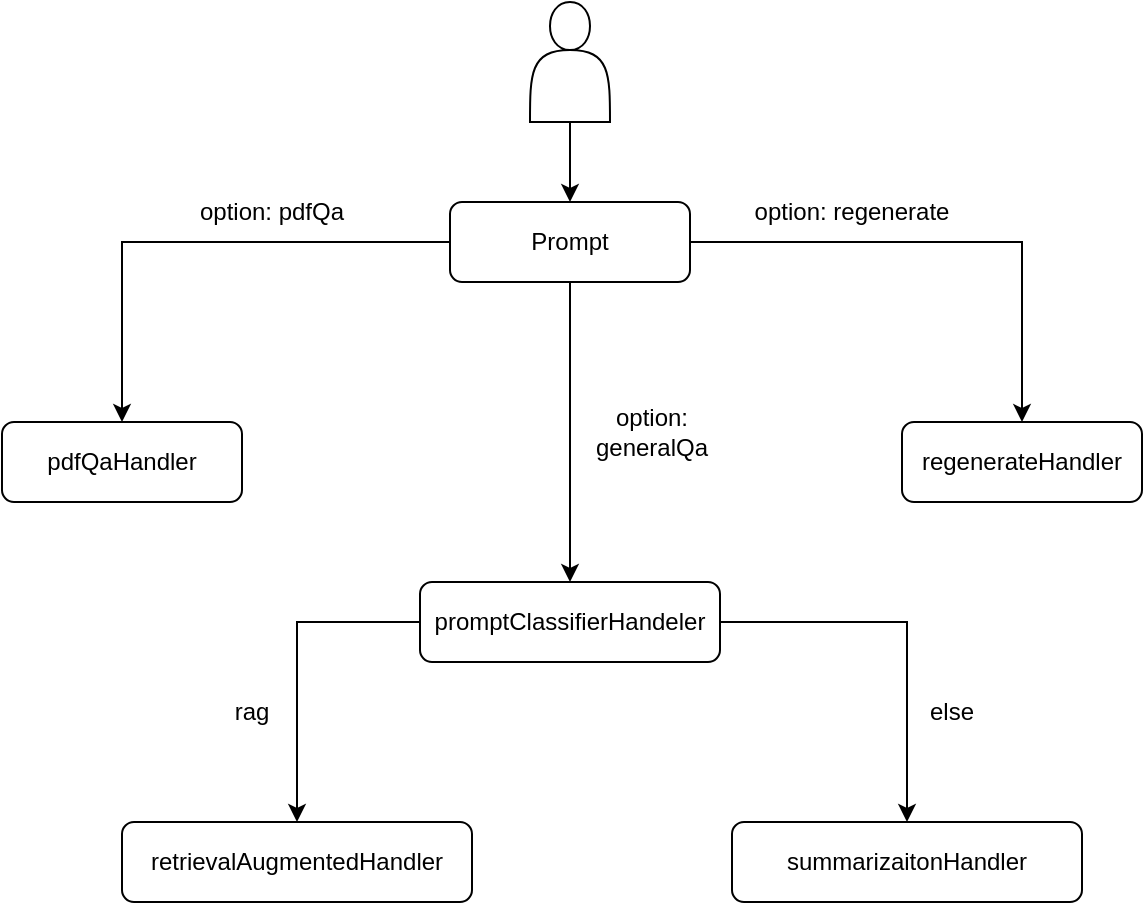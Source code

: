 <mxfile version="22.1.2" type="device">
  <diagram name="Page-1" id="hJvC4-vO4WEwfhg_EJ4K">
    <mxGraphModel dx="1306" dy="835" grid="1" gridSize="10" guides="1" tooltips="1" connect="1" arrows="1" fold="1" page="1" pageScale="1" pageWidth="827" pageHeight="1169" math="0" shadow="0">
      <root>
        <mxCell id="0" />
        <mxCell id="1" parent="0" />
        <mxCell id="z1wIyUYjQScl-t-iSiG6-20" value="" style="edgeStyle=orthogonalEdgeStyle;rounded=0;orthogonalLoop=1;jettySize=auto;html=1;" edge="1" parent="1" source="z1wIyUYjQScl-t-iSiG6-8" target="z1wIyUYjQScl-t-iSiG6-18">
          <mxGeometry relative="1" as="geometry" />
        </mxCell>
        <mxCell id="z1wIyUYjQScl-t-iSiG6-8" value="" style="shape=actor;whiteSpace=wrap;html=1;" vertex="1" parent="1">
          <mxGeometry x="394" y="120" width="40" height="60" as="geometry" />
        </mxCell>
        <mxCell id="z1wIyUYjQScl-t-iSiG6-25" style="edgeStyle=orthogonalEdgeStyle;rounded=0;orthogonalLoop=1;jettySize=auto;html=1;entryX=0.5;entryY=0;entryDx=0;entryDy=0;" edge="1" parent="1" source="z1wIyUYjQScl-t-iSiG6-18" target="z1wIyUYjQScl-t-iSiG6-23">
          <mxGeometry relative="1" as="geometry" />
        </mxCell>
        <mxCell id="z1wIyUYjQScl-t-iSiG6-26" style="edgeStyle=orthogonalEdgeStyle;rounded=0;orthogonalLoop=1;jettySize=auto;html=1;exitX=1;exitY=0.5;exitDx=0;exitDy=0;entryX=0.5;entryY=0;entryDx=0;entryDy=0;" edge="1" parent="1" source="z1wIyUYjQScl-t-iSiG6-18" target="z1wIyUYjQScl-t-iSiG6-24">
          <mxGeometry relative="1" as="geometry" />
        </mxCell>
        <mxCell id="z1wIyUYjQScl-t-iSiG6-28" style="edgeStyle=orthogonalEdgeStyle;rounded=0;orthogonalLoop=1;jettySize=auto;html=1;exitX=0.5;exitY=1;exitDx=0;exitDy=0;entryX=0.5;entryY=0;entryDx=0;entryDy=0;" edge="1" parent="1" source="z1wIyUYjQScl-t-iSiG6-18" target="z1wIyUYjQScl-t-iSiG6-21">
          <mxGeometry relative="1" as="geometry" />
        </mxCell>
        <mxCell id="z1wIyUYjQScl-t-iSiG6-18" value="Prompt" style="rounded=1;whiteSpace=wrap;html=1;" vertex="1" parent="1">
          <mxGeometry x="354" y="220" width="120" height="40" as="geometry" />
        </mxCell>
        <mxCell id="z1wIyUYjQScl-t-iSiG6-35" style="edgeStyle=orthogonalEdgeStyle;rounded=0;orthogonalLoop=1;jettySize=auto;html=1;exitX=0;exitY=0.5;exitDx=0;exitDy=0;entryX=0.5;entryY=0;entryDx=0;entryDy=0;" edge="1" parent="1" source="z1wIyUYjQScl-t-iSiG6-21" target="z1wIyUYjQScl-t-iSiG6-34">
          <mxGeometry relative="1" as="geometry" />
        </mxCell>
        <mxCell id="z1wIyUYjQScl-t-iSiG6-36" style="edgeStyle=orthogonalEdgeStyle;rounded=0;orthogonalLoop=1;jettySize=auto;html=1;exitX=1;exitY=0.5;exitDx=0;exitDy=0;entryX=0.5;entryY=0;entryDx=0;entryDy=0;" edge="1" parent="1" source="z1wIyUYjQScl-t-iSiG6-21" target="z1wIyUYjQScl-t-iSiG6-33">
          <mxGeometry relative="1" as="geometry" />
        </mxCell>
        <mxCell id="z1wIyUYjQScl-t-iSiG6-21" value="promptClassifierHandeler" style="rounded=1;whiteSpace=wrap;html=1;" vertex="1" parent="1">
          <mxGeometry x="339" y="410" width="150" height="40" as="geometry" />
        </mxCell>
        <mxCell id="z1wIyUYjQScl-t-iSiG6-23" value="pdfQaHandler" style="rounded=1;whiteSpace=wrap;html=1;" vertex="1" parent="1">
          <mxGeometry x="130" y="330" width="120" height="40" as="geometry" />
        </mxCell>
        <mxCell id="z1wIyUYjQScl-t-iSiG6-24" value="regenerateHandler" style="rounded=1;whiteSpace=wrap;html=1;" vertex="1" parent="1">
          <mxGeometry x="580" y="330" width="120" height="40" as="geometry" />
        </mxCell>
        <mxCell id="z1wIyUYjQScl-t-iSiG6-29" value="option: pdfQa" style="text;html=1;strokeColor=none;fillColor=none;align=center;verticalAlign=middle;whiteSpace=wrap;rounded=0;" vertex="1" parent="1">
          <mxGeometry x="220" y="210" width="90" height="30" as="geometry" />
        </mxCell>
        <mxCell id="z1wIyUYjQScl-t-iSiG6-30" value="option: regenerate" style="text;html=1;strokeColor=none;fillColor=none;align=center;verticalAlign=middle;whiteSpace=wrap;rounded=0;" vertex="1" parent="1">
          <mxGeometry x="500" y="210" width="110" height="30" as="geometry" />
        </mxCell>
        <mxCell id="z1wIyUYjQScl-t-iSiG6-31" value="option: generalQa" style="text;html=1;strokeColor=none;fillColor=none;align=center;verticalAlign=middle;whiteSpace=wrap;rounded=0;" vertex="1" parent="1">
          <mxGeometry x="410" y="320" width="90" height="30" as="geometry" />
        </mxCell>
        <mxCell id="z1wIyUYjQScl-t-iSiG6-33" value="summarizaitonHandler" style="rounded=1;whiteSpace=wrap;html=1;" vertex="1" parent="1">
          <mxGeometry x="495" y="530" width="175" height="40" as="geometry" />
        </mxCell>
        <mxCell id="z1wIyUYjQScl-t-iSiG6-34" value="retrievalAugmentedHandler" style="rounded=1;whiteSpace=wrap;html=1;" vertex="1" parent="1">
          <mxGeometry x="190" y="530" width="175" height="40" as="geometry" />
        </mxCell>
        <mxCell id="z1wIyUYjQScl-t-iSiG6-37" value="rag" style="text;html=1;strokeColor=none;fillColor=none;align=center;verticalAlign=middle;whiteSpace=wrap;rounded=0;" vertex="1" parent="1">
          <mxGeometry x="210" y="460" width="90" height="30" as="geometry" />
        </mxCell>
        <mxCell id="z1wIyUYjQScl-t-iSiG6-38" value="else" style="text;html=1;strokeColor=none;fillColor=none;align=center;verticalAlign=middle;whiteSpace=wrap;rounded=0;" vertex="1" parent="1">
          <mxGeometry x="560" y="460" width="90" height="30" as="geometry" />
        </mxCell>
      </root>
    </mxGraphModel>
  </diagram>
</mxfile>
